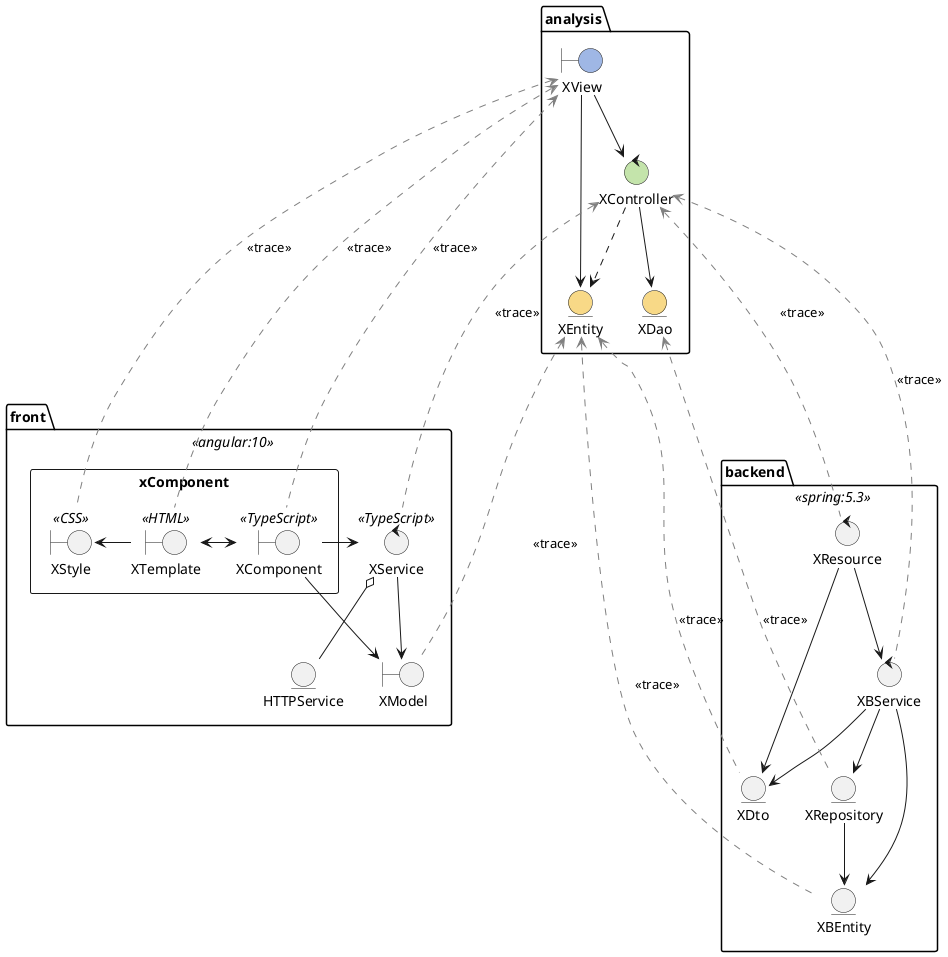 @startuml

    'analysis
    package analysis {
        boundary XView #9FB7E5
        control XController #C4E4AB
        entity XEntity #F8D987
        entity XDao #F8D987

        XView -down-> XController
        XView -down-> XEntity
        XController .down.> XEntity
        XController -down-> XDao
    }
    'Design
    package front <<angular:10>>{
        rectangle xComponent {
           boundary XTemplate <<HTML>>
           boundary XStyle <<CSS>>
           boundary XComponent <<TypeScript>>
           XTemplate -left-> XStyle
           XComponent <-> XTemplate
        }
        boundary XModel
        control XService <<TypeScript>>
        entity HTTPService
        XComponent -left-> XService
        XComponent --> XModel
        XService --> XModel
        XService o-- HTTPService
    }

    package backend <<spring:5.3>> {
        control XResource
        control XBService
        entity XRepository
        entity XDto
        entity XBEntity
        XResource --> XBService
        XResource --> XDto
        XBService --> XBEntity
        XBService --> XDto
        XBService --> XRepository
        XRepository --> XBEntity
    }

    XView <.[#Gray].. XTemplate : <<trace>>
    XView <.[#Gray].. XStyle : <<trace>>
    XView <.[#Gray].. XComponent : <<trace>>

    XController <.[#Gray].. XResource: <<trace>>
    XController <.[#Gray].. XService : <<trace>>
    XController <.[#Gray].. XBService : <<trace>>

    XDao <.[#Gray].. XRepository: <<trace>>

    XEntity <.[#Gray].. XDto : <<trace>>
    XEntity <.[#Gray].. XBEntity: <<trace>>
    XEntity <.[#Gray].. XModel: <<trace>>

@enduml

